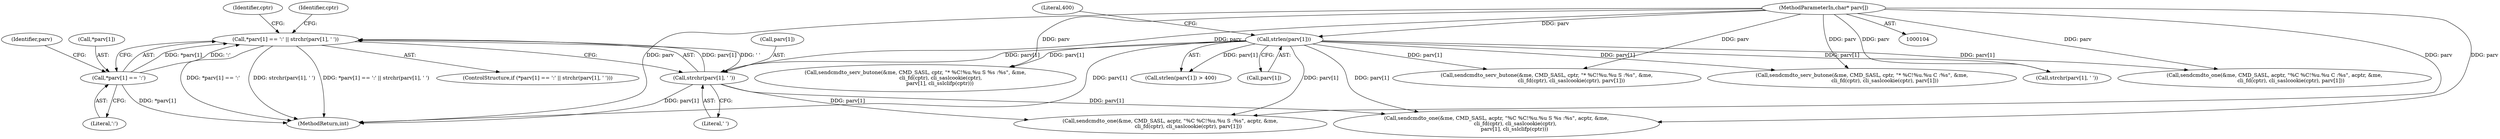 digraph "0_nefarious2_f50a84bad996d438e7b31b9e74c32a41e43f8be5@API" {
"1000247" [label="(Call,*parv[1] == ':' || strchr(parv[1], ' '))"];
"1000248" [label="(Call,*parv[1] == ':')"];
"1000254" [label="(Call,strchr(parv[1], ' '))"];
"1000143" [label="(Call,strlen(parv[1]))"];
"1000108" [label="(MethodParameterIn,char* parv[])"];
"1000246" [label="(ControlStructure,if (*parv[1] == ':' || strchr(parv[1], ' ')))"];
"1000269" [label="(Identifier,cptr)"];
"1000373" [label="(Call,sendcmdto_serv_butone(&me, CMD_SASL, cptr, \"* %C!%u.%u S %s :%s\", &me,\n                               cli_fd(cptr), cli_saslcookie(cptr),\n                              parv[1], cli_sslclifp(cptr)))"];
"1000249" [label="(Call,*parv[1])"];
"1000261" [label="(Identifier,cptr)"];
"1000357" [label="(Call,strchr(parv[1], ' '))"];
"1000142" [label="(Call,strlen(parv[1]) > 400)"];
"1000108" [label="(MethodParameterIn,char* parv[])"];
"1000328" [label="(Call,sendcmdto_one(&me, CMD_SASL, acptr, \"%C %C!%u.%u C :%s\", acptr, &me,\n                    cli_fd(cptr), cli_saslcookie(cptr), parv[1]))"];
"1000247" [label="(Call,*parv[1] == ':' || strchr(parv[1], ' '))"];
"1000256" [label="(Identifier,parv)"];
"1000143" [label="(Call,strlen(parv[1]))"];
"1000254" [label="(Call,strchr(parv[1], ' '))"];
"1000391" [label="(Call,sendcmdto_serv_butone(&me, CMD_SASL, cptr, \"* %C!%u.%u S :%s\", &me,\n                              cli_fd(cptr), cli_saslcookie(cptr), parv[1]))"];
"1000258" [label="(Literal,' ')"];
"1000270" [label="(Call,sendcmdto_one(&me, CMD_SASL, acptr, \"%C %C!%u.%u S %s :%s\", acptr, &me,\n                       cli_fd(cptr), cli_saslcookie(cptr),\n                      parv[1], cli_sslclifp(cptr)))"];
"1000289" [label="(Call,sendcmdto_one(&me, CMD_SASL, acptr, \"%C %C!%u.%u S :%s\", acptr, &me,\n                      cli_fd(cptr), cli_saslcookie(cptr), parv[1]))"];
"1000428" [label="(Call,sendcmdto_serv_butone(&me, CMD_SASL, cptr, \"* %C!%u.%u C :%s\", &me,\n                            cli_fd(cptr), cli_saslcookie(cptr), parv[1]))"];
"1000463" [label="(MethodReturn,int)"];
"1000147" [label="(Literal,400)"];
"1000253" [label="(Literal,':')"];
"1000144" [label="(Call,parv[1])"];
"1000255" [label="(Call,parv[1])"];
"1000248" [label="(Call,*parv[1] == ':')"];
"1000247" -> "1000246"  [label="AST: "];
"1000247" -> "1000248"  [label="CFG: "];
"1000247" -> "1000254"  [label="CFG: "];
"1000248" -> "1000247"  [label="AST: "];
"1000254" -> "1000247"  [label="AST: "];
"1000261" -> "1000247"  [label="CFG: "];
"1000269" -> "1000247"  [label="CFG: "];
"1000247" -> "1000463"  [label="DDG: *parv[1] == ':'"];
"1000247" -> "1000463"  [label="DDG: strchr(parv[1], ' ')"];
"1000247" -> "1000463"  [label="DDG: *parv[1] == ':' || strchr(parv[1], ' ')"];
"1000248" -> "1000247"  [label="DDG: *parv[1]"];
"1000248" -> "1000247"  [label="DDG: ':'"];
"1000254" -> "1000247"  [label="DDG: parv[1]"];
"1000254" -> "1000247"  [label="DDG: ' '"];
"1000248" -> "1000253"  [label="CFG: "];
"1000249" -> "1000248"  [label="AST: "];
"1000253" -> "1000248"  [label="AST: "];
"1000256" -> "1000248"  [label="CFG: "];
"1000248" -> "1000463"  [label="DDG: *parv[1]"];
"1000254" -> "1000258"  [label="CFG: "];
"1000255" -> "1000254"  [label="AST: "];
"1000258" -> "1000254"  [label="AST: "];
"1000254" -> "1000463"  [label="DDG: parv[1]"];
"1000143" -> "1000254"  [label="DDG: parv[1]"];
"1000108" -> "1000254"  [label="DDG: parv"];
"1000254" -> "1000270"  [label="DDG: parv[1]"];
"1000254" -> "1000289"  [label="DDG: parv[1]"];
"1000143" -> "1000142"  [label="AST: "];
"1000143" -> "1000144"  [label="CFG: "];
"1000144" -> "1000143"  [label="AST: "];
"1000147" -> "1000143"  [label="CFG: "];
"1000143" -> "1000463"  [label="DDG: parv[1]"];
"1000143" -> "1000142"  [label="DDG: parv[1]"];
"1000108" -> "1000143"  [label="DDG: parv"];
"1000143" -> "1000270"  [label="DDG: parv[1]"];
"1000143" -> "1000289"  [label="DDG: parv[1]"];
"1000143" -> "1000328"  [label="DDG: parv[1]"];
"1000143" -> "1000357"  [label="DDG: parv[1]"];
"1000143" -> "1000373"  [label="DDG: parv[1]"];
"1000143" -> "1000391"  [label="DDG: parv[1]"];
"1000143" -> "1000428"  [label="DDG: parv[1]"];
"1000108" -> "1000104"  [label="AST: "];
"1000108" -> "1000463"  [label="DDG: parv"];
"1000108" -> "1000270"  [label="DDG: parv"];
"1000108" -> "1000289"  [label="DDG: parv"];
"1000108" -> "1000328"  [label="DDG: parv"];
"1000108" -> "1000357"  [label="DDG: parv"];
"1000108" -> "1000373"  [label="DDG: parv"];
"1000108" -> "1000391"  [label="DDG: parv"];
"1000108" -> "1000428"  [label="DDG: parv"];
}
